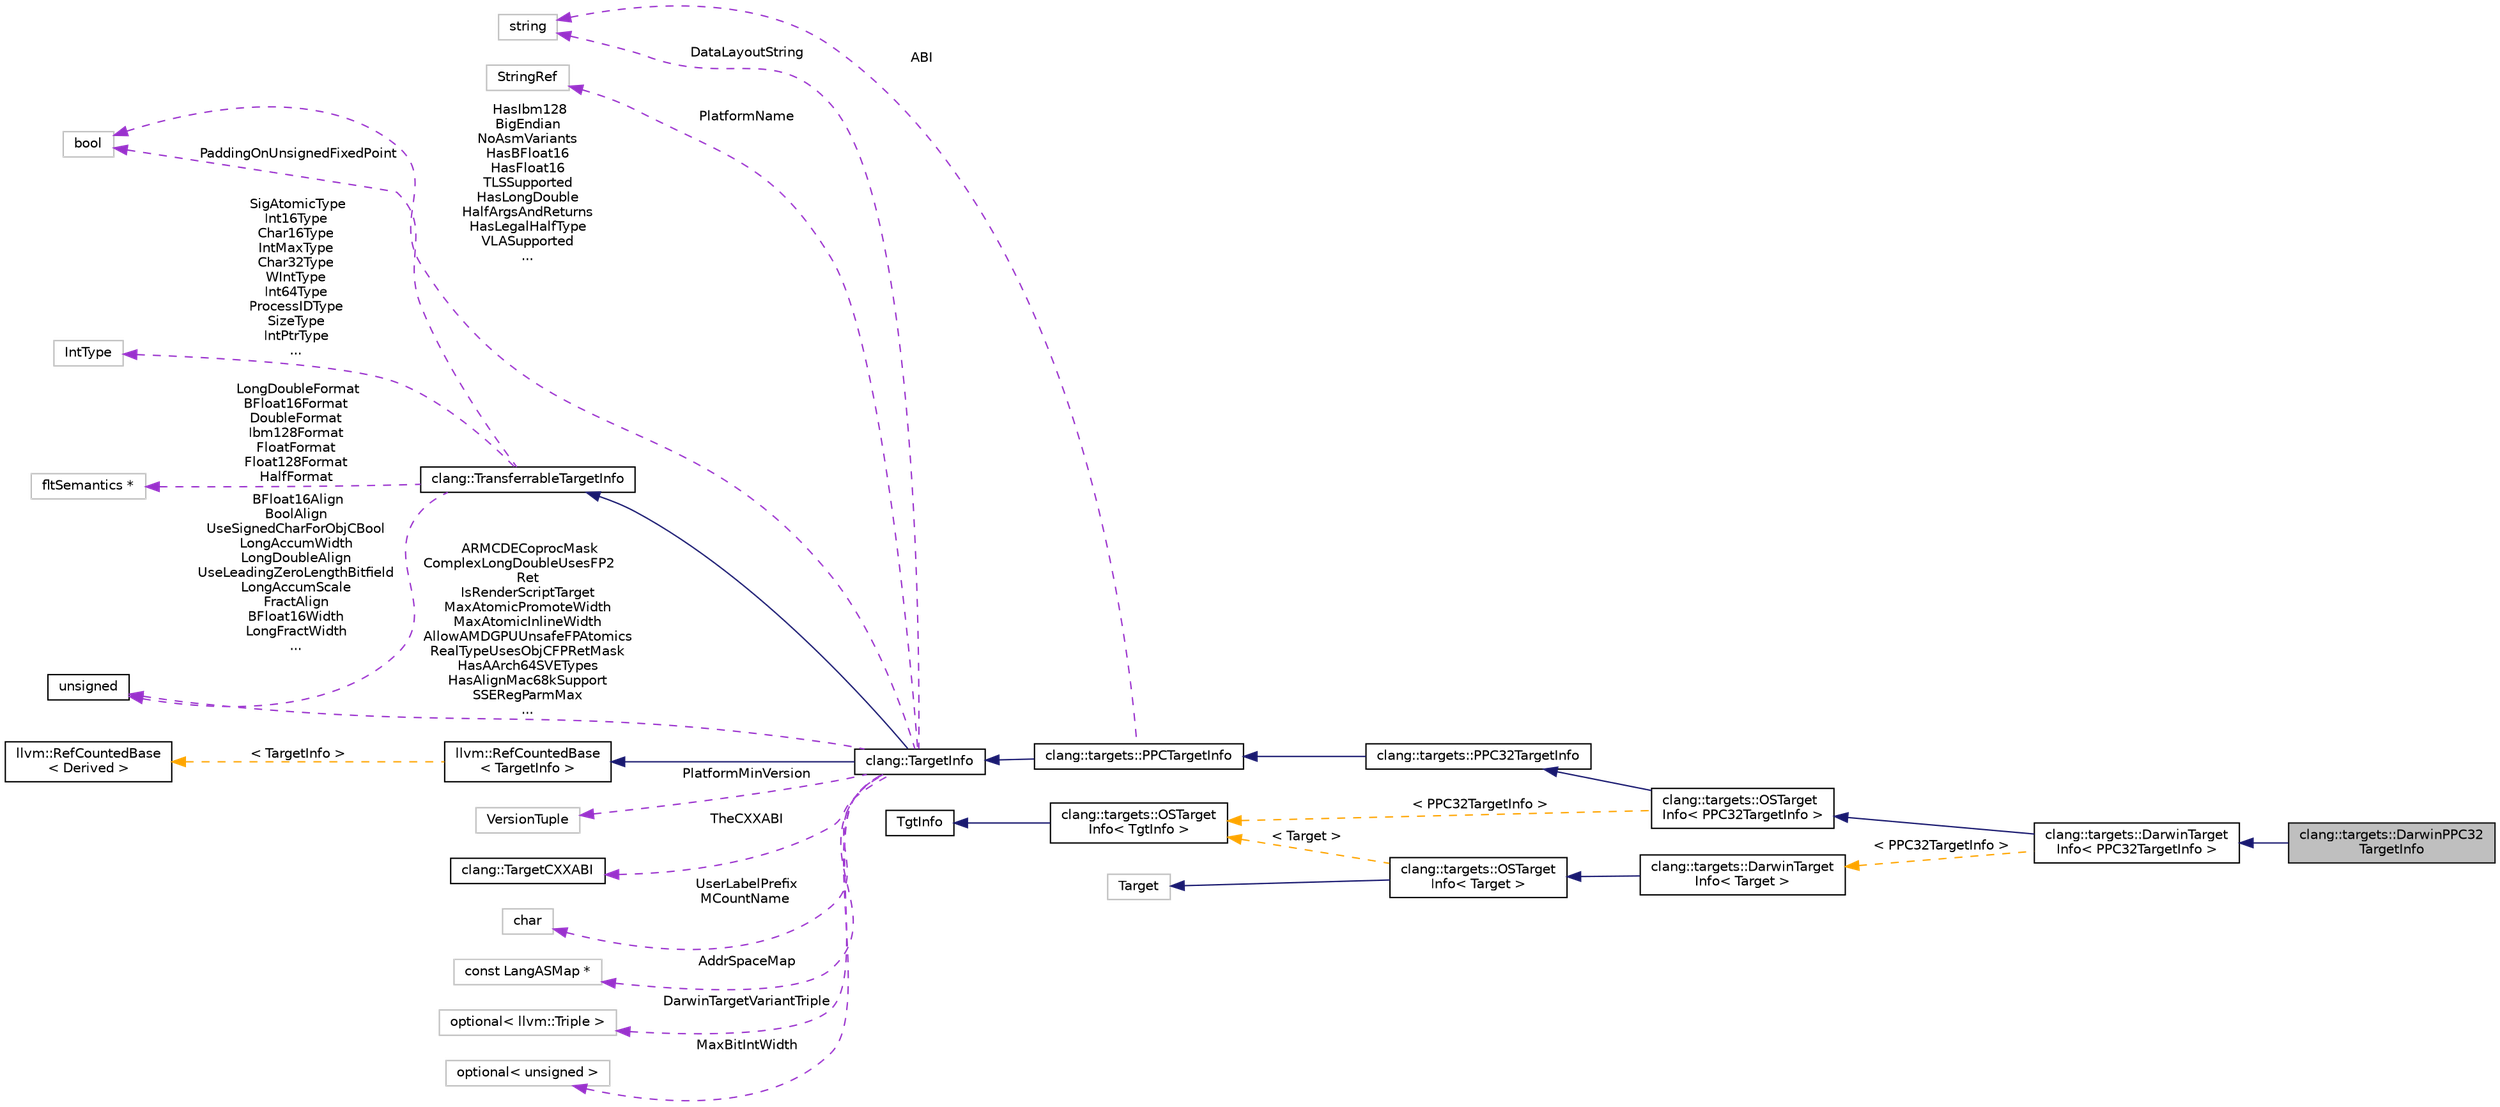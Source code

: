 digraph "clang::targets::DarwinPPC32TargetInfo"
{
 // LATEX_PDF_SIZE
  bgcolor="transparent";
  edge [fontname="Helvetica",fontsize="10",labelfontname="Helvetica",labelfontsize="10"];
  node [fontname="Helvetica",fontsize="10",shape=record];
  rankdir="LR";
  Node1 [label="clang::targets::DarwinPPC32\lTargetInfo",height=0.2,width=0.4,color="black", fillcolor="grey75", style="filled", fontcolor="black",tooltip=" "];
  Node2 -> Node1 [dir="back",color="midnightblue",fontsize="10",style="solid",fontname="Helvetica"];
  Node2 [label="clang::targets::DarwinTarget\lInfo\< PPC32TargetInfo \>",height=0.2,width=0.4,color="black",URL="$classclang_1_1targets_1_1DarwinTargetInfo.html",tooltip=" "];
  Node3 -> Node2 [dir="back",color="midnightblue",fontsize="10",style="solid",fontname="Helvetica"];
  Node3 [label="clang::targets::OSTarget\lInfo\< PPC32TargetInfo \>",height=0.2,width=0.4,color="black",URL="$classclang_1_1targets_1_1OSTargetInfo.html",tooltip=" "];
  Node4 -> Node3 [dir="back",color="midnightblue",fontsize="10",style="solid",fontname="Helvetica"];
  Node4 [label="clang::targets::PPC32TargetInfo",height=0.2,width=0.4,color="black",URL="$classclang_1_1targets_1_1PPC32TargetInfo.html",tooltip=" "];
  Node5 -> Node4 [dir="back",color="midnightblue",fontsize="10",style="solid",fontname="Helvetica"];
  Node5 [label="clang::targets::PPCTargetInfo",height=0.2,width=0.4,color="black",URL="$classclang_1_1targets_1_1PPCTargetInfo.html",tooltip=" "];
  Node6 -> Node5 [dir="back",color="midnightblue",fontsize="10",style="solid",fontname="Helvetica"];
  Node6 [label="clang::TargetInfo",height=0.2,width=0.4,color="black",URL="$classclang_1_1TargetInfo.html",tooltip="Exposes information about the current target."];
  Node7 -> Node6 [dir="back",color="midnightblue",fontsize="10",style="solid",fontname="Helvetica"];
  Node7 [label="clang::TransferrableTargetInfo",height=0.2,width=0.4,color="black",URL="$structclang_1_1TransferrableTargetInfo.html",tooltip="Fields controlling how types are laid out in memory; these may need to be copied for targets like AMD..."];
  Node8 -> Node7 [dir="back",color="darkorchid3",fontsize="10",style="dashed",label=" LongDoubleFormat\nBFloat16Format\nDoubleFormat\nIbm128Format\nFloatFormat\nFloat128Format\nHalfFormat" ,fontname="Helvetica"];
  Node8 [label="fltSemantics *",height=0.2,width=0.4,color="grey75",tooltip=" "];
  Node9 -> Node7 [dir="back",color="darkorchid3",fontsize="10",style="dashed",label=" PaddingOnUnsignedFixedPoint" ,fontname="Helvetica"];
  Node9 [label="bool",height=0.2,width=0.4,color="grey75",tooltip=" "];
  Node10 -> Node7 [dir="back",color="darkorchid3",fontsize="10",style="dashed",label=" SigAtomicType\nInt16Type\nChar16Type\nIntMaxType\nChar32Type\nWIntType\nInt64Type\nProcessIDType\nSizeType\nIntPtrType\n..." ,fontname="Helvetica"];
  Node10 [label="IntType",height=0.2,width=0.4,color="grey75",tooltip=" "];
  Node11 -> Node7 [dir="back",color="darkorchid3",fontsize="10",style="dashed",label=" BFloat16Align\nBoolAlign\nUseSignedCharForObjCBool\nLongAccumWidth\nLongDoubleAlign\nUseLeadingZeroLengthBitfield\nLongAccumScale\nFractAlign\nBFloat16Width\nLongFractWidth\n..." ,fontname="Helvetica"];
  Node11 [label="unsigned",height=0.2,width=0.4,color="black",URL="$classunsigned.html",tooltip=" "];
  Node12 -> Node6 [dir="back",color="midnightblue",fontsize="10",style="solid",fontname="Helvetica"];
  Node12 [label="llvm::RefCountedBase\l\< TargetInfo \>",height=0.2,width=0.4,color="black",URL="$classllvm_1_1RefCountedBase.html",tooltip=" "];
  Node13 -> Node12 [dir="back",color="orange",fontsize="10",style="dashed",label=" \< TargetInfo \>" ,fontname="Helvetica"];
  Node13 [label="llvm::RefCountedBase\l\< Derived \>",height=0.2,width=0.4,color="black",URL="$classllvm_1_1RefCountedBase.html",tooltip=" "];
  Node14 -> Node6 [dir="back",color="darkorchid3",fontsize="10",style="dashed",label=" PlatformMinVersion" ,fontname="Helvetica"];
  Node14 [label="VersionTuple",height=0.2,width=0.4,color="grey75",tooltip=" "];
  Node15 -> Node6 [dir="back",color="darkorchid3",fontsize="10",style="dashed",label=" TheCXXABI" ,fontname="Helvetica"];
  Node15 [label="clang::TargetCXXABI",height=0.2,width=0.4,color="black",URL="$classclang_1_1TargetCXXABI.html",tooltip="The basic abstraction for the target C++ ABI."];
  Node16 -> Node6 [dir="back",color="darkorchid3",fontsize="10",style="dashed",label=" UserLabelPrefix\nMCountName" ,fontname="Helvetica"];
  Node16 [label="char",height=0.2,width=0.4,color="grey75",tooltip=" "];
  Node17 -> Node6 [dir="back",color="darkorchid3",fontsize="10",style="dashed",label=" AddrSpaceMap" ,fontname="Helvetica"];
  Node17 [label="const LangASMap *",height=0.2,width=0.4,color="grey75",tooltip=" "];
  Node18 -> Node6 [dir="back",color="darkorchid3",fontsize="10",style="dashed",label=" DarwinTargetVariantTriple" ,fontname="Helvetica"];
  Node18 [label="optional\< llvm::Triple \>",height=0.2,width=0.4,color="grey75",tooltip=" "];
  Node19 -> Node6 [dir="back",color="darkorchid3",fontsize="10",style="dashed",label=" MaxBitIntWidth" ,fontname="Helvetica"];
  Node19 [label="optional\< unsigned \>",height=0.2,width=0.4,color="grey75",tooltip=" "];
  Node20 -> Node6 [dir="back",color="darkorchid3",fontsize="10",style="dashed",label=" DataLayoutString" ,fontname="Helvetica"];
  Node20 [label="string",height=0.2,width=0.4,color="grey75",tooltip=" "];
  Node9 -> Node6 [dir="back",color="darkorchid3",fontsize="10",style="dashed",label=" HasIbm128\nBigEndian\nNoAsmVariants\nHasBFloat16\nHasFloat16\nTLSSupported\nHasLongDouble\nHalfArgsAndReturns\nHasLegalHalfType\nVLASupported\n..." ,fontname="Helvetica"];
  Node11 -> Node6 [dir="back",color="darkorchid3",fontsize="10",style="dashed",label=" ARMCDECoprocMask\nComplexLongDoubleUsesFP2\lRet\nIsRenderScriptTarget\nMaxAtomicPromoteWidth\nMaxAtomicInlineWidth\nAllowAMDGPUUnsafeFPAtomics\nRealTypeUsesObjCFPRetMask\nHasAArch64SVETypes\nHasAlignMac68kSupport\nSSERegParmMax\n..." ,fontname="Helvetica"];
  Node21 -> Node6 [dir="back",color="darkorchid3",fontsize="10",style="dashed",label=" PlatformName" ,fontname="Helvetica"];
  Node21 [label="StringRef",height=0.2,width=0.4,color="grey75",tooltip=" "];
  Node20 -> Node5 [dir="back",color="darkorchid3",fontsize="10",style="dashed",label=" ABI" ,fontname="Helvetica"];
  Node22 -> Node3 [dir="back",color="orange",fontsize="10",style="dashed",label=" \< PPC32TargetInfo \>" ,fontname="Helvetica"];
  Node22 [label="clang::targets::OSTarget\lInfo\< TgtInfo \>",height=0.2,width=0.4,color="black",URL="$classclang_1_1targets_1_1OSTargetInfo.html",tooltip=" "];
  Node23 -> Node22 [dir="back",color="midnightblue",fontsize="10",style="solid",fontname="Helvetica"];
  Node23 [label="TgtInfo",height=0.2,width=0.4,color="black",URL="$classTgtInfo.html",tooltip=" "];
  Node24 -> Node2 [dir="back",color="orange",fontsize="10",style="dashed",label=" \< PPC32TargetInfo \>" ,fontname="Helvetica"];
  Node24 [label="clang::targets::DarwinTarget\lInfo\< Target \>",height=0.2,width=0.4,color="black",URL="$classclang_1_1targets_1_1DarwinTargetInfo.html",tooltip=" "];
  Node25 -> Node24 [dir="back",color="midnightblue",fontsize="10",style="solid",fontname="Helvetica"];
  Node25 [label="clang::targets::OSTarget\lInfo\< Target \>",height=0.2,width=0.4,color="black",URL="$classclang_1_1targets_1_1OSTargetInfo.html",tooltip=" "];
  Node26 -> Node25 [dir="back",color="midnightblue",fontsize="10",style="solid",fontname="Helvetica"];
  Node26 [label="Target",height=0.2,width=0.4,color="grey75",tooltip=" "];
  Node22 -> Node25 [dir="back",color="orange",fontsize="10",style="dashed",label=" \< Target \>" ,fontname="Helvetica"];
}
